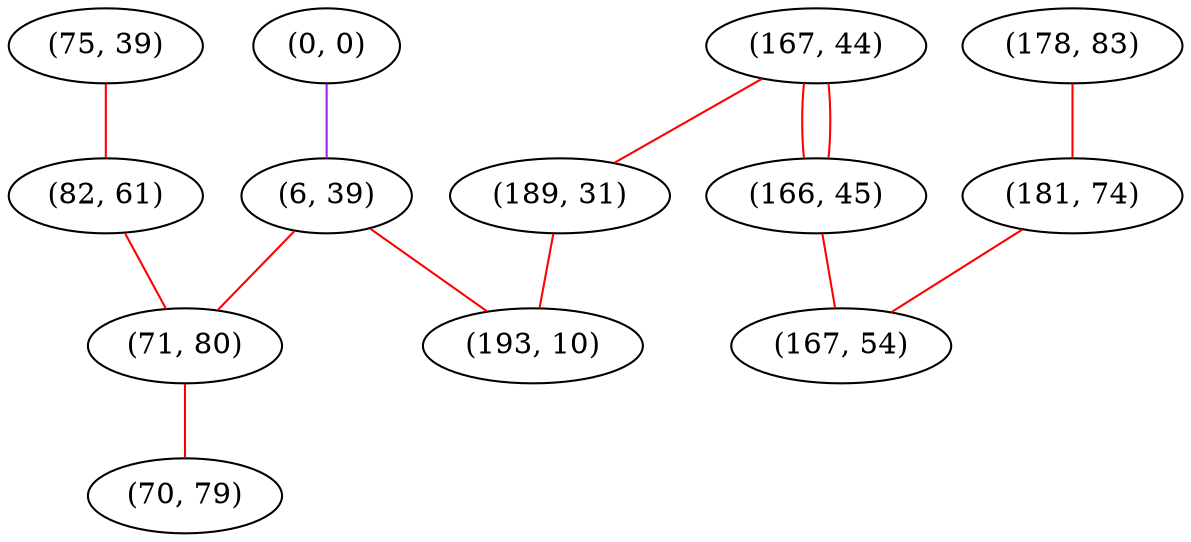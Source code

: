 graph "" {
"(75, 39)";
"(0, 0)";
"(6, 39)";
"(167, 44)";
"(178, 83)";
"(189, 31)";
"(82, 61)";
"(71, 80)";
"(166, 45)";
"(193, 10)";
"(181, 74)";
"(167, 54)";
"(70, 79)";
"(75, 39)" -- "(82, 61)"  [color=red, key=0, weight=1];
"(0, 0)" -- "(6, 39)"  [color=purple, key=0, weight=4];
"(6, 39)" -- "(193, 10)"  [color=red, key=0, weight=1];
"(6, 39)" -- "(71, 80)"  [color=red, key=0, weight=1];
"(167, 44)" -- "(189, 31)"  [color=red, key=0, weight=1];
"(167, 44)" -- "(166, 45)"  [color=red, key=0, weight=1];
"(167, 44)" -- "(166, 45)"  [color=red, key=1, weight=1];
"(178, 83)" -- "(181, 74)"  [color=red, key=0, weight=1];
"(189, 31)" -- "(193, 10)"  [color=red, key=0, weight=1];
"(82, 61)" -- "(71, 80)"  [color=red, key=0, weight=1];
"(71, 80)" -- "(70, 79)"  [color=red, key=0, weight=1];
"(166, 45)" -- "(167, 54)"  [color=red, key=0, weight=1];
"(181, 74)" -- "(167, 54)"  [color=red, key=0, weight=1];
}
